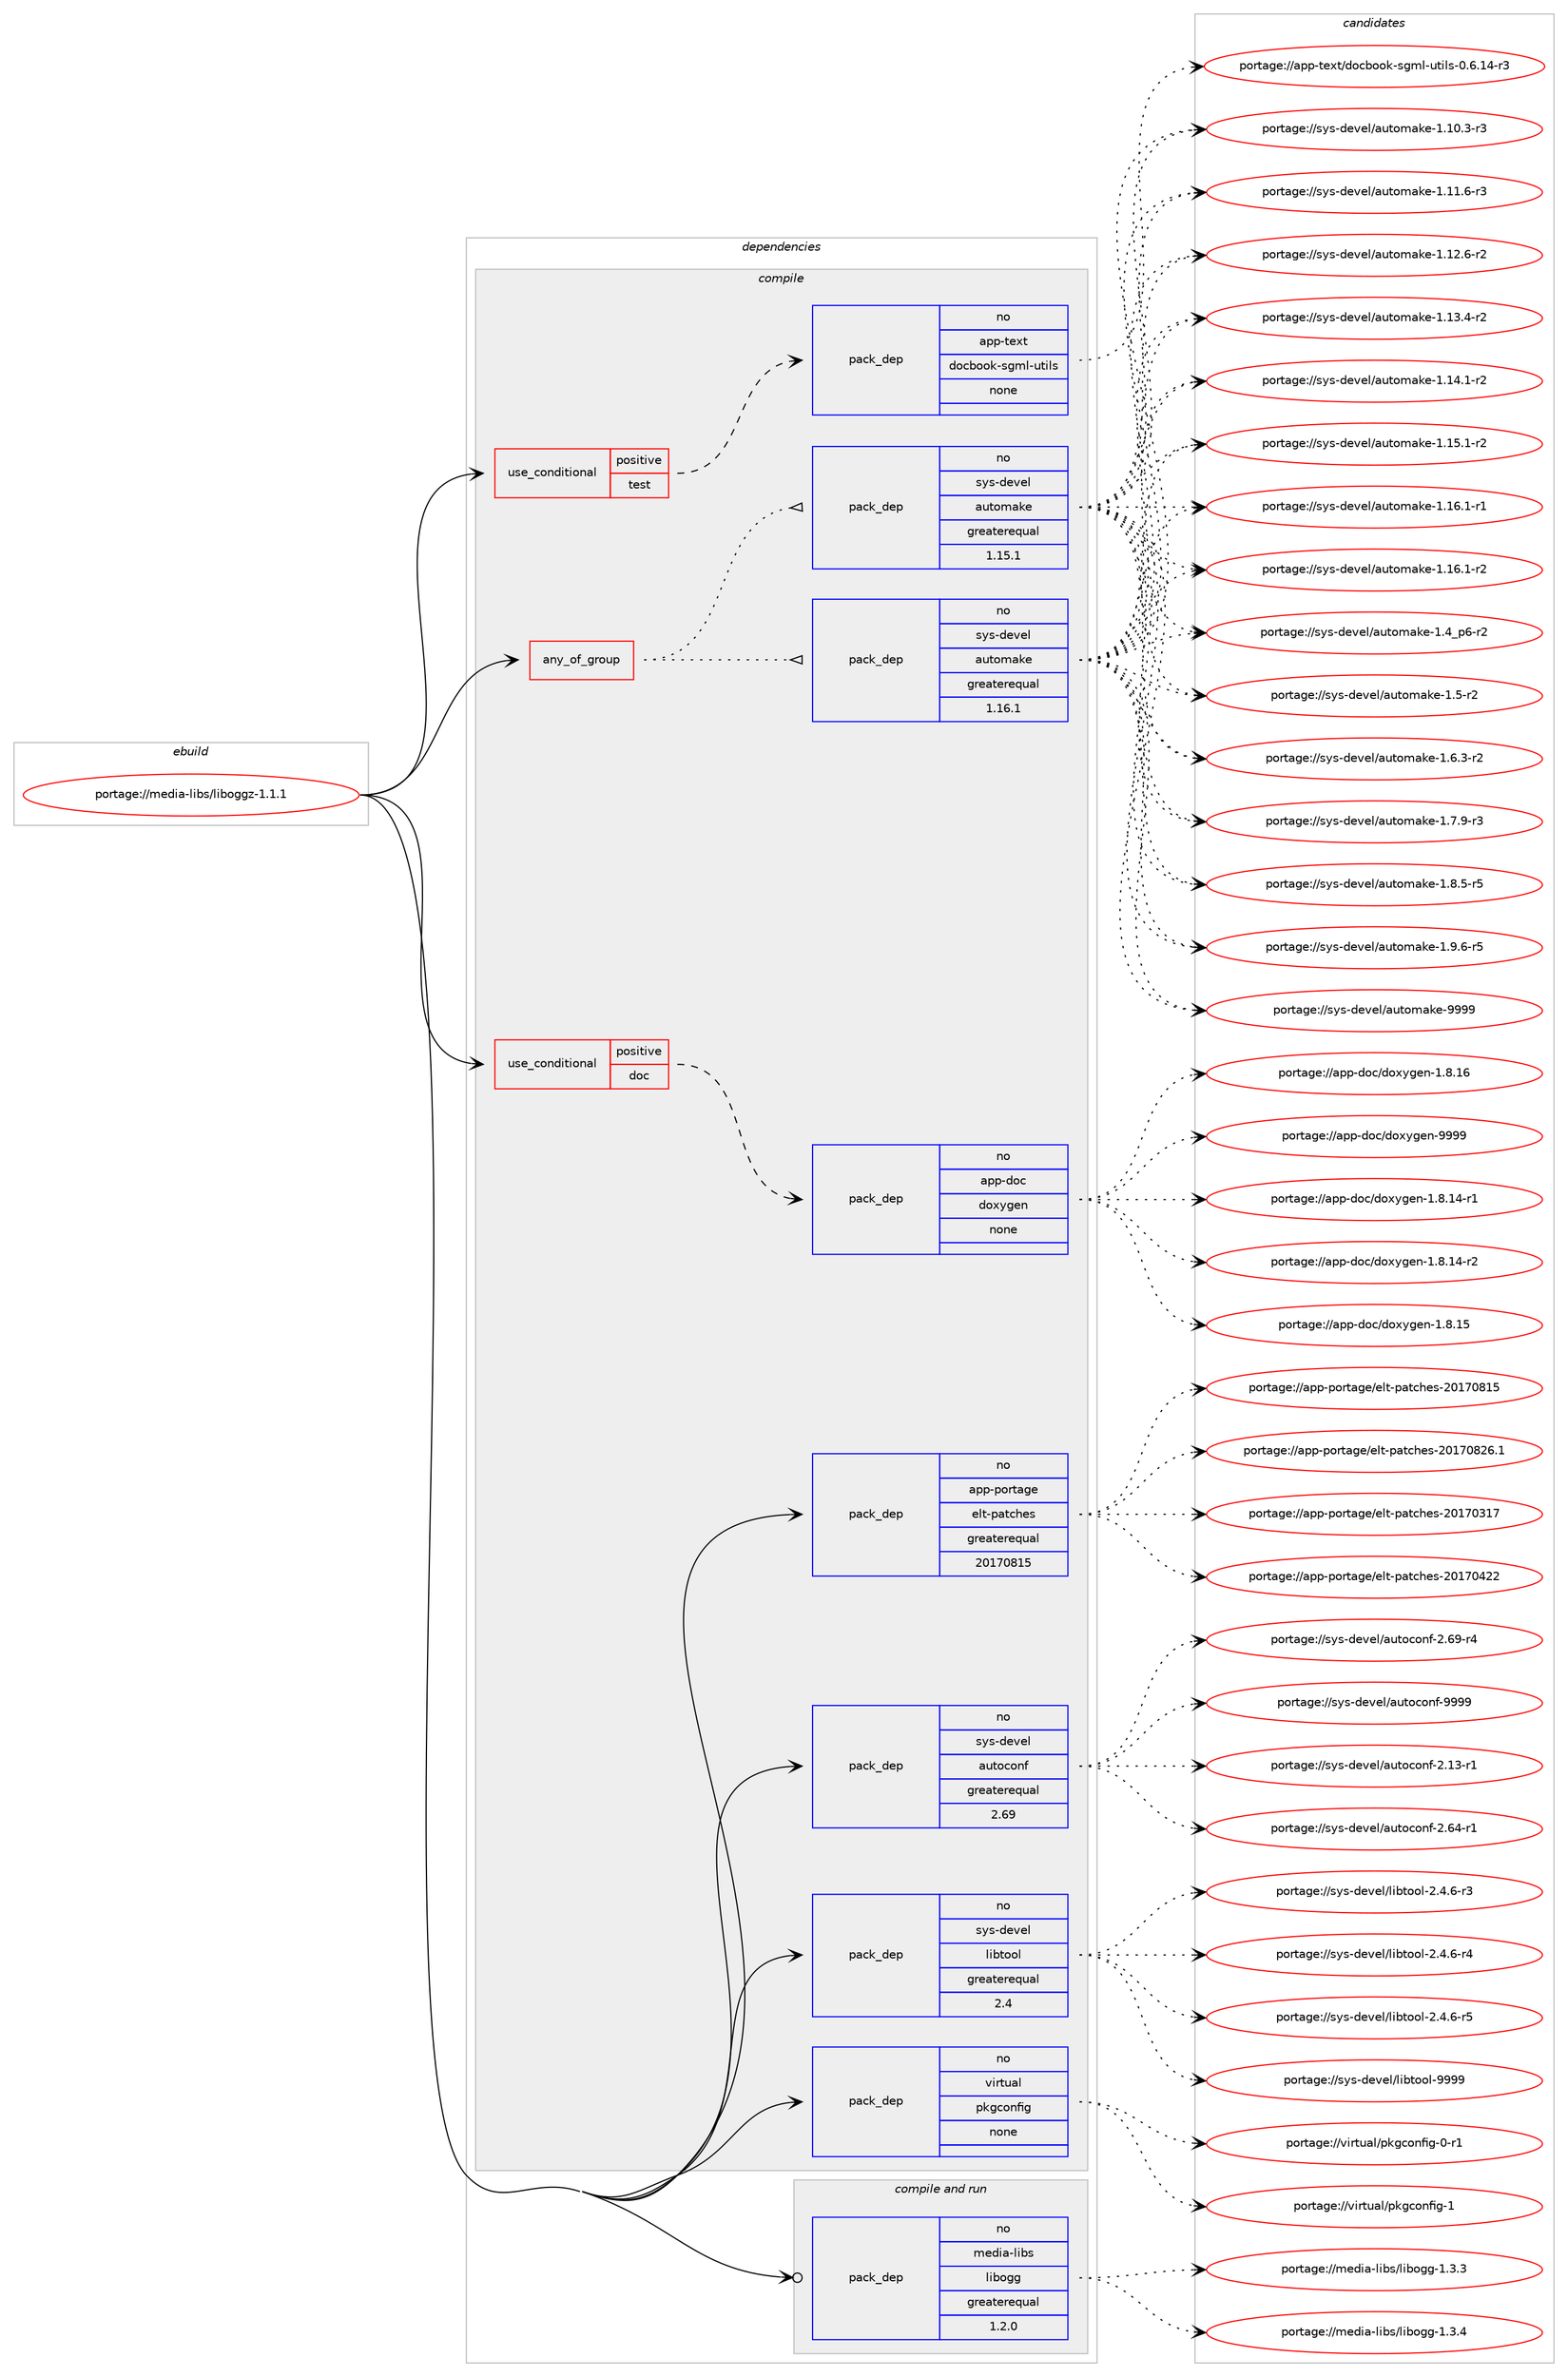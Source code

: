 digraph prolog {

# *************
# Graph options
# *************

newrank=true;
concentrate=true;
compound=true;
graph [rankdir=LR,fontname=Helvetica,fontsize=10,ranksep=1.5];#, ranksep=2.5, nodesep=0.2];
edge  [arrowhead=vee];
node  [fontname=Helvetica,fontsize=10];

# **********
# The ebuild
# **********

subgraph cluster_leftcol {
color=gray;
rank=same;
label=<<i>ebuild</i>>;
id [label="portage://media-libs/liboggz-1.1.1", color=red, width=4, href="../media-libs/liboggz-1.1.1.svg"];
}

# ****************
# The dependencies
# ****************

subgraph cluster_midcol {
color=gray;
label=<<i>dependencies</i>>;
subgraph cluster_compile {
fillcolor="#eeeeee";
style=filled;
label=<<i>compile</i>>;
subgraph any5107 {
dependency321105 [label=<<TABLE BORDER="0" CELLBORDER="1" CELLSPACING="0" CELLPADDING="4"><TR><TD CELLPADDING="10">any_of_group</TD></TR></TABLE>>, shape=none, color=red];subgraph pack235716 {
dependency321106 [label=<<TABLE BORDER="0" CELLBORDER="1" CELLSPACING="0" CELLPADDING="4" WIDTH="220"><TR><TD ROWSPAN="6" CELLPADDING="30">pack_dep</TD></TR><TR><TD WIDTH="110">no</TD></TR><TR><TD>sys-devel</TD></TR><TR><TD>automake</TD></TR><TR><TD>greaterequal</TD></TR><TR><TD>1.16.1</TD></TR></TABLE>>, shape=none, color=blue];
}
dependency321105:e -> dependency321106:w [weight=20,style="dotted",arrowhead="oinv"];
subgraph pack235717 {
dependency321107 [label=<<TABLE BORDER="0" CELLBORDER="1" CELLSPACING="0" CELLPADDING="4" WIDTH="220"><TR><TD ROWSPAN="6" CELLPADDING="30">pack_dep</TD></TR><TR><TD WIDTH="110">no</TD></TR><TR><TD>sys-devel</TD></TR><TR><TD>automake</TD></TR><TR><TD>greaterequal</TD></TR><TR><TD>1.15.1</TD></TR></TABLE>>, shape=none, color=blue];
}
dependency321105:e -> dependency321107:w [weight=20,style="dotted",arrowhead="oinv"];
}
id:e -> dependency321105:w [weight=20,style="solid",arrowhead="vee"];
subgraph cond80154 {
dependency321108 [label=<<TABLE BORDER="0" CELLBORDER="1" CELLSPACING="0" CELLPADDING="4"><TR><TD ROWSPAN="3" CELLPADDING="10">use_conditional</TD></TR><TR><TD>positive</TD></TR><TR><TD>doc</TD></TR></TABLE>>, shape=none, color=red];
subgraph pack235718 {
dependency321109 [label=<<TABLE BORDER="0" CELLBORDER="1" CELLSPACING="0" CELLPADDING="4" WIDTH="220"><TR><TD ROWSPAN="6" CELLPADDING="30">pack_dep</TD></TR><TR><TD WIDTH="110">no</TD></TR><TR><TD>app-doc</TD></TR><TR><TD>doxygen</TD></TR><TR><TD>none</TD></TR><TR><TD></TD></TR></TABLE>>, shape=none, color=blue];
}
dependency321108:e -> dependency321109:w [weight=20,style="dashed",arrowhead="vee"];
}
id:e -> dependency321108:w [weight=20,style="solid",arrowhead="vee"];
subgraph cond80155 {
dependency321110 [label=<<TABLE BORDER="0" CELLBORDER="1" CELLSPACING="0" CELLPADDING="4"><TR><TD ROWSPAN="3" CELLPADDING="10">use_conditional</TD></TR><TR><TD>positive</TD></TR><TR><TD>test</TD></TR></TABLE>>, shape=none, color=red];
subgraph pack235719 {
dependency321111 [label=<<TABLE BORDER="0" CELLBORDER="1" CELLSPACING="0" CELLPADDING="4" WIDTH="220"><TR><TD ROWSPAN="6" CELLPADDING="30">pack_dep</TD></TR><TR><TD WIDTH="110">no</TD></TR><TR><TD>app-text</TD></TR><TR><TD>docbook-sgml-utils</TD></TR><TR><TD>none</TD></TR><TR><TD></TD></TR></TABLE>>, shape=none, color=blue];
}
dependency321110:e -> dependency321111:w [weight=20,style="dashed",arrowhead="vee"];
}
id:e -> dependency321110:w [weight=20,style="solid",arrowhead="vee"];
subgraph pack235720 {
dependency321112 [label=<<TABLE BORDER="0" CELLBORDER="1" CELLSPACING="0" CELLPADDING="4" WIDTH="220"><TR><TD ROWSPAN="6" CELLPADDING="30">pack_dep</TD></TR><TR><TD WIDTH="110">no</TD></TR><TR><TD>app-portage</TD></TR><TR><TD>elt-patches</TD></TR><TR><TD>greaterequal</TD></TR><TR><TD>20170815</TD></TR></TABLE>>, shape=none, color=blue];
}
id:e -> dependency321112:w [weight=20,style="solid",arrowhead="vee"];
subgraph pack235721 {
dependency321113 [label=<<TABLE BORDER="0" CELLBORDER="1" CELLSPACING="0" CELLPADDING="4" WIDTH="220"><TR><TD ROWSPAN="6" CELLPADDING="30">pack_dep</TD></TR><TR><TD WIDTH="110">no</TD></TR><TR><TD>sys-devel</TD></TR><TR><TD>autoconf</TD></TR><TR><TD>greaterequal</TD></TR><TR><TD>2.69</TD></TR></TABLE>>, shape=none, color=blue];
}
id:e -> dependency321113:w [weight=20,style="solid",arrowhead="vee"];
subgraph pack235722 {
dependency321114 [label=<<TABLE BORDER="0" CELLBORDER="1" CELLSPACING="0" CELLPADDING="4" WIDTH="220"><TR><TD ROWSPAN="6" CELLPADDING="30">pack_dep</TD></TR><TR><TD WIDTH="110">no</TD></TR><TR><TD>sys-devel</TD></TR><TR><TD>libtool</TD></TR><TR><TD>greaterequal</TD></TR><TR><TD>2.4</TD></TR></TABLE>>, shape=none, color=blue];
}
id:e -> dependency321114:w [weight=20,style="solid",arrowhead="vee"];
subgraph pack235723 {
dependency321115 [label=<<TABLE BORDER="0" CELLBORDER="1" CELLSPACING="0" CELLPADDING="4" WIDTH="220"><TR><TD ROWSPAN="6" CELLPADDING="30">pack_dep</TD></TR><TR><TD WIDTH="110">no</TD></TR><TR><TD>virtual</TD></TR><TR><TD>pkgconfig</TD></TR><TR><TD>none</TD></TR><TR><TD></TD></TR></TABLE>>, shape=none, color=blue];
}
id:e -> dependency321115:w [weight=20,style="solid",arrowhead="vee"];
}
subgraph cluster_compileandrun {
fillcolor="#eeeeee";
style=filled;
label=<<i>compile and run</i>>;
subgraph pack235724 {
dependency321116 [label=<<TABLE BORDER="0" CELLBORDER="1" CELLSPACING="0" CELLPADDING="4" WIDTH="220"><TR><TD ROWSPAN="6" CELLPADDING="30">pack_dep</TD></TR><TR><TD WIDTH="110">no</TD></TR><TR><TD>media-libs</TD></TR><TR><TD>libogg</TD></TR><TR><TD>greaterequal</TD></TR><TR><TD>1.2.0</TD></TR></TABLE>>, shape=none, color=blue];
}
id:e -> dependency321116:w [weight=20,style="solid",arrowhead="odotvee"];
}
subgraph cluster_run {
fillcolor="#eeeeee";
style=filled;
label=<<i>run</i>>;
}
}

# **************
# The candidates
# **************

subgraph cluster_choices {
rank=same;
color=gray;
label=<<i>candidates</i>>;

subgraph choice235716 {
color=black;
nodesep=1;
choiceportage11512111545100101118101108479711711611110997107101454946494846514511451 [label="portage://sys-devel/automake-1.10.3-r3", color=red, width=4,href="../sys-devel/automake-1.10.3-r3.svg"];
choiceportage11512111545100101118101108479711711611110997107101454946494946544511451 [label="portage://sys-devel/automake-1.11.6-r3", color=red, width=4,href="../sys-devel/automake-1.11.6-r3.svg"];
choiceportage11512111545100101118101108479711711611110997107101454946495046544511450 [label="portage://sys-devel/automake-1.12.6-r2", color=red, width=4,href="../sys-devel/automake-1.12.6-r2.svg"];
choiceportage11512111545100101118101108479711711611110997107101454946495146524511450 [label="portage://sys-devel/automake-1.13.4-r2", color=red, width=4,href="../sys-devel/automake-1.13.4-r2.svg"];
choiceportage11512111545100101118101108479711711611110997107101454946495246494511450 [label="portage://sys-devel/automake-1.14.1-r2", color=red, width=4,href="../sys-devel/automake-1.14.1-r2.svg"];
choiceportage11512111545100101118101108479711711611110997107101454946495346494511450 [label="portage://sys-devel/automake-1.15.1-r2", color=red, width=4,href="../sys-devel/automake-1.15.1-r2.svg"];
choiceportage11512111545100101118101108479711711611110997107101454946495446494511449 [label="portage://sys-devel/automake-1.16.1-r1", color=red, width=4,href="../sys-devel/automake-1.16.1-r1.svg"];
choiceportage11512111545100101118101108479711711611110997107101454946495446494511450 [label="portage://sys-devel/automake-1.16.1-r2", color=red, width=4,href="../sys-devel/automake-1.16.1-r2.svg"];
choiceportage115121115451001011181011084797117116111109971071014549465295112544511450 [label="portage://sys-devel/automake-1.4_p6-r2", color=red, width=4,href="../sys-devel/automake-1.4_p6-r2.svg"];
choiceportage11512111545100101118101108479711711611110997107101454946534511450 [label="portage://sys-devel/automake-1.5-r2", color=red, width=4,href="../sys-devel/automake-1.5-r2.svg"];
choiceportage115121115451001011181011084797117116111109971071014549465446514511450 [label="portage://sys-devel/automake-1.6.3-r2", color=red, width=4,href="../sys-devel/automake-1.6.3-r2.svg"];
choiceportage115121115451001011181011084797117116111109971071014549465546574511451 [label="portage://sys-devel/automake-1.7.9-r3", color=red, width=4,href="../sys-devel/automake-1.7.9-r3.svg"];
choiceportage115121115451001011181011084797117116111109971071014549465646534511453 [label="portage://sys-devel/automake-1.8.5-r5", color=red, width=4,href="../sys-devel/automake-1.8.5-r5.svg"];
choiceportage115121115451001011181011084797117116111109971071014549465746544511453 [label="portage://sys-devel/automake-1.9.6-r5", color=red, width=4,href="../sys-devel/automake-1.9.6-r5.svg"];
choiceportage115121115451001011181011084797117116111109971071014557575757 [label="portage://sys-devel/automake-9999", color=red, width=4,href="../sys-devel/automake-9999.svg"];
dependency321106:e -> choiceportage11512111545100101118101108479711711611110997107101454946494846514511451:w [style=dotted,weight="100"];
dependency321106:e -> choiceportage11512111545100101118101108479711711611110997107101454946494946544511451:w [style=dotted,weight="100"];
dependency321106:e -> choiceportage11512111545100101118101108479711711611110997107101454946495046544511450:w [style=dotted,weight="100"];
dependency321106:e -> choiceportage11512111545100101118101108479711711611110997107101454946495146524511450:w [style=dotted,weight="100"];
dependency321106:e -> choiceportage11512111545100101118101108479711711611110997107101454946495246494511450:w [style=dotted,weight="100"];
dependency321106:e -> choiceportage11512111545100101118101108479711711611110997107101454946495346494511450:w [style=dotted,weight="100"];
dependency321106:e -> choiceportage11512111545100101118101108479711711611110997107101454946495446494511449:w [style=dotted,weight="100"];
dependency321106:e -> choiceportage11512111545100101118101108479711711611110997107101454946495446494511450:w [style=dotted,weight="100"];
dependency321106:e -> choiceportage115121115451001011181011084797117116111109971071014549465295112544511450:w [style=dotted,weight="100"];
dependency321106:e -> choiceportage11512111545100101118101108479711711611110997107101454946534511450:w [style=dotted,weight="100"];
dependency321106:e -> choiceportage115121115451001011181011084797117116111109971071014549465446514511450:w [style=dotted,weight="100"];
dependency321106:e -> choiceportage115121115451001011181011084797117116111109971071014549465546574511451:w [style=dotted,weight="100"];
dependency321106:e -> choiceportage115121115451001011181011084797117116111109971071014549465646534511453:w [style=dotted,weight="100"];
dependency321106:e -> choiceportage115121115451001011181011084797117116111109971071014549465746544511453:w [style=dotted,weight="100"];
dependency321106:e -> choiceportage115121115451001011181011084797117116111109971071014557575757:w [style=dotted,weight="100"];
}
subgraph choice235717 {
color=black;
nodesep=1;
choiceportage11512111545100101118101108479711711611110997107101454946494846514511451 [label="portage://sys-devel/automake-1.10.3-r3", color=red, width=4,href="../sys-devel/automake-1.10.3-r3.svg"];
choiceportage11512111545100101118101108479711711611110997107101454946494946544511451 [label="portage://sys-devel/automake-1.11.6-r3", color=red, width=4,href="../sys-devel/automake-1.11.6-r3.svg"];
choiceportage11512111545100101118101108479711711611110997107101454946495046544511450 [label="portage://sys-devel/automake-1.12.6-r2", color=red, width=4,href="../sys-devel/automake-1.12.6-r2.svg"];
choiceportage11512111545100101118101108479711711611110997107101454946495146524511450 [label="portage://sys-devel/automake-1.13.4-r2", color=red, width=4,href="../sys-devel/automake-1.13.4-r2.svg"];
choiceportage11512111545100101118101108479711711611110997107101454946495246494511450 [label="portage://sys-devel/automake-1.14.1-r2", color=red, width=4,href="../sys-devel/automake-1.14.1-r2.svg"];
choiceportage11512111545100101118101108479711711611110997107101454946495346494511450 [label="portage://sys-devel/automake-1.15.1-r2", color=red, width=4,href="../sys-devel/automake-1.15.1-r2.svg"];
choiceportage11512111545100101118101108479711711611110997107101454946495446494511449 [label="portage://sys-devel/automake-1.16.1-r1", color=red, width=4,href="../sys-devel/automake-1.16.1-r1.svg"];
choiceportage11512111545100101118101108479711711611110997107101454946495446494511450 [label="portage://sys-devel/automake-1.16.1-r2", color=red, width=4,href="../sys-devel/automake-1.16.1-r2.svg"];
choiceportage115121115451001011181011084797117116111109971071014549465295112544511450 [label="portage://sys-devel/automake-1.4_p6-r2", color=red, width=4,href="../sys-devel/automake-1.4_p6-r2.svg"];
choiceportage11512111545100101118101108479711711611110997107101454946534511450 [label="portage://sys-devel/automake-1.5-r2", color=red, width=4,href="../sys-devel/automake-1.5-r2.svg"];
choiceportage115121115451001011181011084797117116111109971071014549465446514511450 [label="portage://sys-devel/automake-1.6.3-r2", color=red, width=4,href="../sys-devel/automake-1.6.3-r2.svg"];
choiceportage115121115451001011181011084797117116111109971071014549465546574511451 [label="portage://sys-devel/automake-1.7.9-r3", color=red, width=4,href="../sys-devel/automake-1.7.9-r3.svg"];
choiceportage115121115451001011181011084797117116111109971071014549465646534511453 [label="portage://sys-devel/automake-1.8.5-r5", color=red, width=4,href="../sys-devel/automake-1.8.5-r5.svg"];
choiceportage115121115451001011181011084797117116111109971071014549465746544511453 [label="portage://sys-devel/automake-1.9.6-r5", color=red, width=4,href="../sys-devel/automake-1.9.6-r5.svg"];
choiceportage115121115451001011181011084797117116111109971071014557575757 [label="portage://sys-devel/automake-9999", color=red, width=4,href="../sys-devel/automake-9999.svg"];
dependency321107:e -> choiceportage11512111545100101118101108479711711611110997107101454946494846514511451:w [style=dotted,weight="100"];
dependency321107:e -> choiceportage11512111545100101118101108479711711611110997107101454946494946544511451:w [style=dotted,weight="100"];
dependency321107:e -> choiceportage11512111545100101118101108479711711611110997107101454946495046544511450:w [style=dotted,weight="100"];
dependency321107:e -> choiceportage11512111545100101118101108479711711611110997107101454946495146524511450:w [style=dotted,weight="100"];
dependency321107:e -> choiceportage11512111545100101118101108479711711611110997107101454946495246494511450:w [style=dotted,weight="100"];
dependency321107:e -> choiceportage11512111545100101118101108479711711611110997107101454946495346494511450:w [style=dotted,weight="100"];
dependency321107:e -> choiceportage11512111545100101118101108479711711611110997107101454946495446494511449:w [style=dotted,weight="100"];
dependency321107:e -> choiceportage11512111545100101118101108479711711611110997107101454946495446494511450:w [style=dotted,weight="100"];
dependency321107:e -> choiceportage115121115451001011181011084797117116111109971071014549465295112544511450:w [style=dotted,weight="100"];
dependency321107:e -> choiceportage11512111545100101118101108479711711611110997107101454946534511450:w [style=dotted,weight="100"];
dependency321107:e -> choiceportage115121115451001011181011084797117116111109971071014549465446514511450:w [style=dotted,weight="100"];
dependency321107:e -> choiceportage115121115451001011181011084797117116111109971071014549465546574511451:w [style=dotted,weight="100"];
dependency321107:e -> choiceportage115121115451001011181011084797117116111109971071014549465646534511453:w [style=dotted,weight="100"];
dependency321107:e -> choiceportage115121115451001011181011084797117116111109971071014549465746544511453:w [style=dotted,weight="100"];
dependency321107:e -> choiceportage115121115451001011181011084797117116111109971071014557575757:w [style=dotted,weight="100"];
}
subgraph choice235718 {
color=black;
nodesep=1;
choiceportage97112112451001119947100111120121103101110454946564649524511449 [label="portage://app-doc/doxygen-1.8.14-r1", color=red, width=4,href="../app-doc/doxygen-1.8.14-r1.svg"];
choiceportage97112112451001119947100111120121103101110454946564649524511450 [label="portage://app-doc/doxygen-1.8.14-r2", color=red, width=4,href="../app-doc/doxygen-1.8.14-r2.svg"];
choiceportage9711211245100111994710011112012110310111045494656464953 [label="portage://app-doc/doxygen-1.8.15", color=red, width=4,href="../app-doc/doxygen-1.8.15.svg"];
choiceportage9711211245100111994710011112012110310111045494656464954 [label="portage://app-doc/doxygen-1.8.16", color=red, width=4,href="../app-doc/doxygen-1.8.16.svg"];
choiceportage971121124510011199471001111201211031011104557575757 [label="portage://app-doc/doxygen-9999", color=red, width=4,href="../app-doc/doxygen-9999.svg"];
dependency321109:e -> choiceportage97112112451001119947100111120121103101110454946564649524511449:w [style=dotted,weight="100"];
dependency321109:e -> choiceportage97112112451001119947100111120121103101110454946564649524511450:w [style=dotted,weight="100"];
dependency321109:e -> choiceportage9711211245100111994710011112012110310111045494656464953:w [style=dotted,weight="100"];
dependency321109:e -> choiceportage9711211245100111994710011112012110310111045494656464954:w [style=dotted,weight="100"];
dependency321109:e -> choiceportage971121124510011199471001111201211031011104557575757:w [style=dotted,weight="100"];
}
subgraph choice235719 {
color=black;
nodesep=1;
choiceportage97112112451161011201164710011199981111111074511510310910845117116105108115454846544649524511451 [label="portage://app-text/docbook-sgml-utils-0.6.14-r3", color=red, width=4,href="../app-text/docbook-sgml-utils-0.6.14-r3.svg"];
dependency321111:e -> choiceportage97112112451161011201164710011199981111111074511510310910845117116105108115454846544649524511451:w [style=dotted,weight="100"];
}
subgraph choice235720 {
color=black;
nodesep=1;
choiceportage97112112451121111141169710310147101108116451129711699104101115455048495548514955 [label="portage://app-portage/elt-patches-20170317", color=red, width=4,href="../app-portage/elt-patches-20170317.svg"];
choiceportage97112112451121111141169710310147101108116451129711699104101115455048495548525050 [label="portage://app-portage/elt-patches-20170422", color=red, width=4,href="../app-portage/elt-patches-20170422.svg"];
choiceportage97112112451121111141169710310147101108116451129711699104101115455048495548564953 [label="portage://app-portage/elt-patches-20170815", color=red, width=4,href="../app-portage/elt-patches-20170815.svg"];
choiceportage971121124511211111411697103101471011081164511297116991041011154550484955485650544649 [label="portage://app-portage/elt-patches-20170826.1", color=red, width=4,href="../app-portage/elt-patches-20170826.1.svg"];
dependency321112:e -> choiceportage97112112451121111141169710310147101108116451129711699104101115455048495548514955:w [style=dotted,weight="100"];
dependency321112:e -> choiceportage97112112451121111141169710310147101108116451129711699104101115455048495548525050:w [style=dotted,weight="100"];
dependency321112:e -> choiceportage97112112451121111141169710310147101108116451129711699104101115455048495548564953:w [style=dotted,weight="100"];
dependency321112:e -> choiceportage971121124511211111411697103101471011081164511297116991041011154550484955485650544649:w [style=dotted,weight="100"];
}
subgraph choice235721 {
color=black;
nodesep=1;
choiceportage1151211154510010111810110847971171161119911111010245504649514511449 [label="portage://sys-devel/autoconf-2.13-r1", color=red, width=4,href="../sys-devel/autoconf-2.13-r1.svg"];
choiceportage1151211154510010111810110847971171161119911111010245504654524511449 [label="portage://sys-devel/autoconf-2.64-r1", color=red, width=4,href="../sys-devel/autoconf-2.64-r1.svg"];
choiceportage1151211154510010111810110847971171161119911111010245504654574511452 [label="portage://sys-devel/autoconf-2.69-r4", color=red, width=4,href="../sys-devel/autoconf-2.69-r4.svg"];
choiceportage115121115451001011181011084797117116111991111101024557575757 [label="portage://sys-devel/autoconf-9999", color=red, width=4,href="../sys-devel/autoconf-9999.svg"];
dependency321113:e -> choiceportage1151211154510010111810110847971171161119911111010245504649514511449:w [style=dotted,weight="100"];
dependency321113:e -> choiceportage1151211154510010111810110847971171161119911111010245504654524511449:w [style=dotted,weight="100"];
dependency321113:e -> choiceportage1151211154510010111810110847971171161119911111010245504654574511452:w [style=dotted,weight="100"];
dependency321113:e -> choiceportage115121115451001011181011084797117116111991111101024557575757:w [style=dotted,weight="100"];
}
subgraph choice235722 {
color=black;
nodesep=1;
choiceportage1151211154510010111810110847108105981161111111084550465246544511451 [label="portage://sys-devel/libtool-2.4.6-r3", color=red, width=4,href="../sys-devel/libtool-2.4.6-r3.svg"];
choiceportage1151211154510010111810110847108105981161111111084550465246544511452 [label="portage://sys-devel/libtool-2.4.6-r4", color=red, width=4,href="../sys-devel/libtool-2.4.6-r4.svg"];
choiceportage1151211154510010111810110847108105981161111111084550465246544511453 [label="portage://sys-devel/libtool-2.4.6-r5", color=red, width=4,href="../sys-devel/libtool-2.4.6-r5.svg"];
choiceportage1151211154510010111810110847108105981161111111084557575757 [label="portage://sys-devel/libtool-9999", color=red, width=4,href="../sys-devel/libtool-9999.svg"];
dependency321114:e -> choiceportage1151211154510010111810110847108105981161111111084550465246544511451:w [style=dotted,weight="100"];
dependency321114:e -> choiceportage1151211154510010111810110847108105981161111111084550465246544511452:w [style=dotted,weight="100"];
dependency321114:e -> choiceportage1151211154510010111810110847108105981161111111084550465246544511453:w [style=dotted,weight="100"];
dependency321114:e -> choiceportage1151211154510010111810110847108105981161111111084557575757:w [style=dotted,weight="100"];
}
subgraph choice235723 {
color=black;
nodesep=1;
choiceportage11810511411611797108471121071039911111010210510345484511449 [label="portage://virtual/pkgconfig-0-r1", color=red, width=4,href="../virtual/pkgconfig-0-r1.svg"];
choiceportage1181051141161179710847112107103991111101021051034549 [label="portage://virtual/pkgconfig-1", color=red, width=4,href="../virtual/pkgconfig-1.svg"];
dependency321115:e -> choiceportage11810511411611797108471121071039911111010210510345484511449:w [style=dotted,weight="100"];
dependency321115:e -> choiceportage1181051141161179710847112107103991111101021051034549:w [style=dotted,weight="100"];
}
subgraph choice235724 {
color=black;
nodesep=1;
choiceportage1091011001059745108105981154710810598111103103454946514651 [label="portage://media-libs/libogg-1.3.3", color=red, width=4,href="../media-libs/libogg-1.3.3.svg"];
choiceportage1091011001059745108105981154710810598111103103454946514652 [label="portage://media-libs/libogg-1.3.4", color=red, width=4,href="../media-libs/libogg-1.3.4.svg"];
dependency321116:e -> choiceportage1091011001059745108105981154710810598111103103454946514651:w [style=dotted,weight="100"];
dependency321116:e -> choiceportage1091011001059745108105981154710810598111103103454946514652:w [style=dotted,weight="100"];
}
}

}
